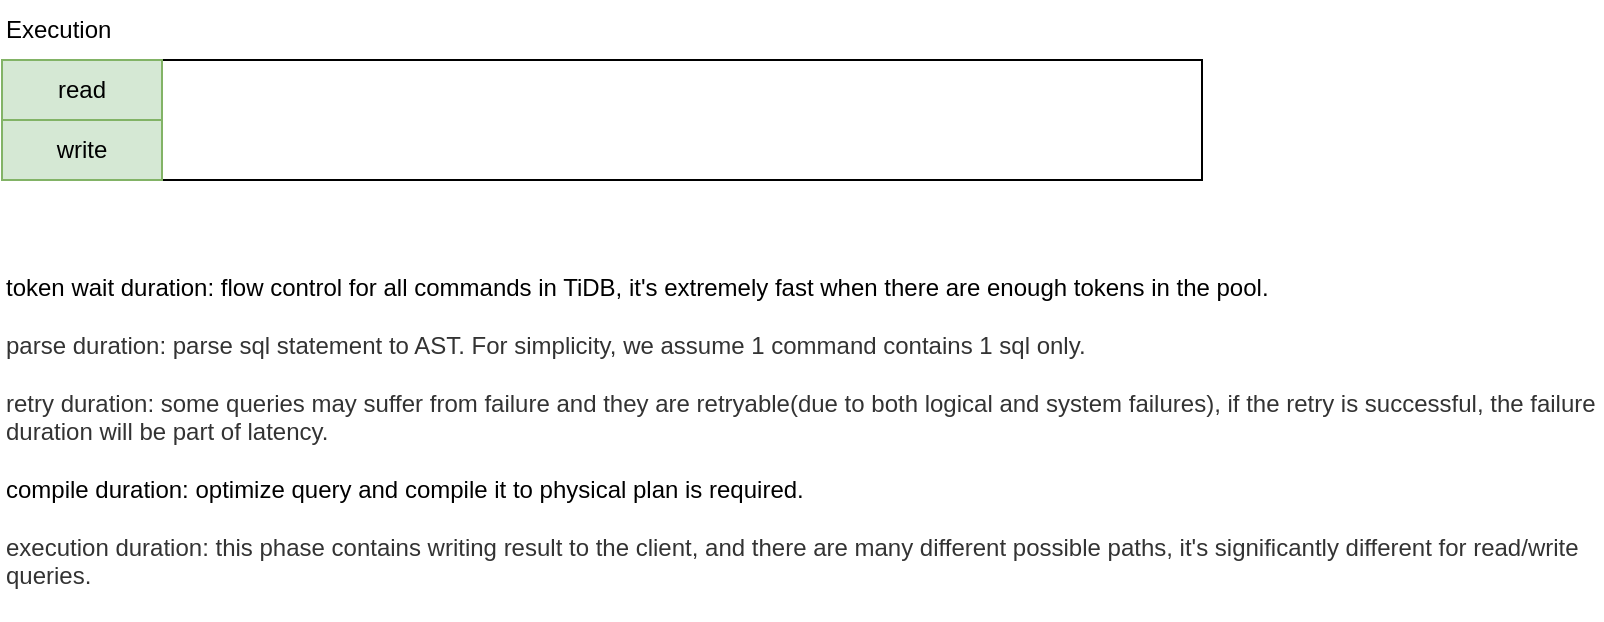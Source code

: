 <mxfile version="18.0.6" type="device"><diagram id="09jz2M2tuOmXG15fZOHr" name="Page-1"><mxGraphModel dx="1102" dy="644" grid="1" gridSize="10" guides="1" tooltips="1" connect="1" arrows="1" fold="1" page="1" pageScale="1" pageWidth="850" pageHeight="1100" math="0" shadow="0"><root><mxCell id="0"/><mxCell id="1" parent="0"/><mxCell id="mjmTRnSq6uvHrN6zmUL3-1" value="" style="rounded=0;whiteSpace=wrap;html=1;" vertex="1" parent="1"><mxGeometry x="80" y="260" width="600" height="60" as="geometry"/></mxCell><mxCell id="mjmTRnSq6uvHrN6zmUL3-2" value="read" style="rounded=0;whiteSpace=wrap;html=1;fillColor=#d5e8d4;strokeColor=#82b366;" vertex="1" parent="1"><mxGeometry x="80" y="260" width="80" height="30" as="geometry"/></mxCell><mxCell id="mjmTRnSq6uvHrN6zmUL3-3" value="&lt;span style=&quot;text-align: center;&quot;&gt;token wait duration: flow control for all commands in TiDB, it's extremely fast when there are enough tokens in the pool.&lt;br&gt;&lt;/span&gt;&lt;span style=&quot;color: rgb(51, 51, 51);&quot;&gt;&lt;br&gt;parse duration: parse sql statement to AST. For simplicity, we assume 1 command contains 1 sql only.&lt;br&gt;&lt;br&gt;retry duration: some queries may suffer from failure and they are retryable(due to both logical and system failures), if the retry is successful, the failure duration will be part of latency.&lt;br&gt;&lt;br&gt;&lt;/span&gt;&lt;span style=&quot;text-align: center;&quot;&gt;compile duration: optimize query and compile it to physical plan is required.&lt;br&gt;&lt;/span&gt;&lt;span style=&quot;color: rgb(51, 51, 51);&quot;&gt;&lt;br&gt;execution duration: this phase contains writing result to the client, and there are many different possible paths, it's significantly different for read/write queries.&lt;br&gt;&lt;/span&gt;" style="text;html=1;strokeColor=none;fillColor=none;align=left;verticalAlign=top;whiteSpace=wrap;rounded=0;" vertex="1" parent="1"><mxGeometry x="80" y="360" width="800" height="180" as="geometry"/></mxCell><mxCell id="mjmTRnSq6uvHrN6zmUL3-4" value="Execution" style="text;html=1;strokeColor=none;fillColor=none;align=left;verticalAlign=middle;whiteSpace=wrap;rounded=0;" vertex="1" parent="1"><mxGeometry x="80" y="230" width="190" height="30" as="geometry"/></mxCell><mxCell id="mjmTRnSq6uvHrN6zmUL3-10" value="write" style="rounded=0;whiteSpace=wrap;html=1;fillColor=#d5e8d4;strokeColor=#82b366;" vertex="1" parent="1"><mxGeometry x="80" y="290" width="80" height="30" as="geometry"/></mxCell></root></mxGraphModel></diagram></mxfile>